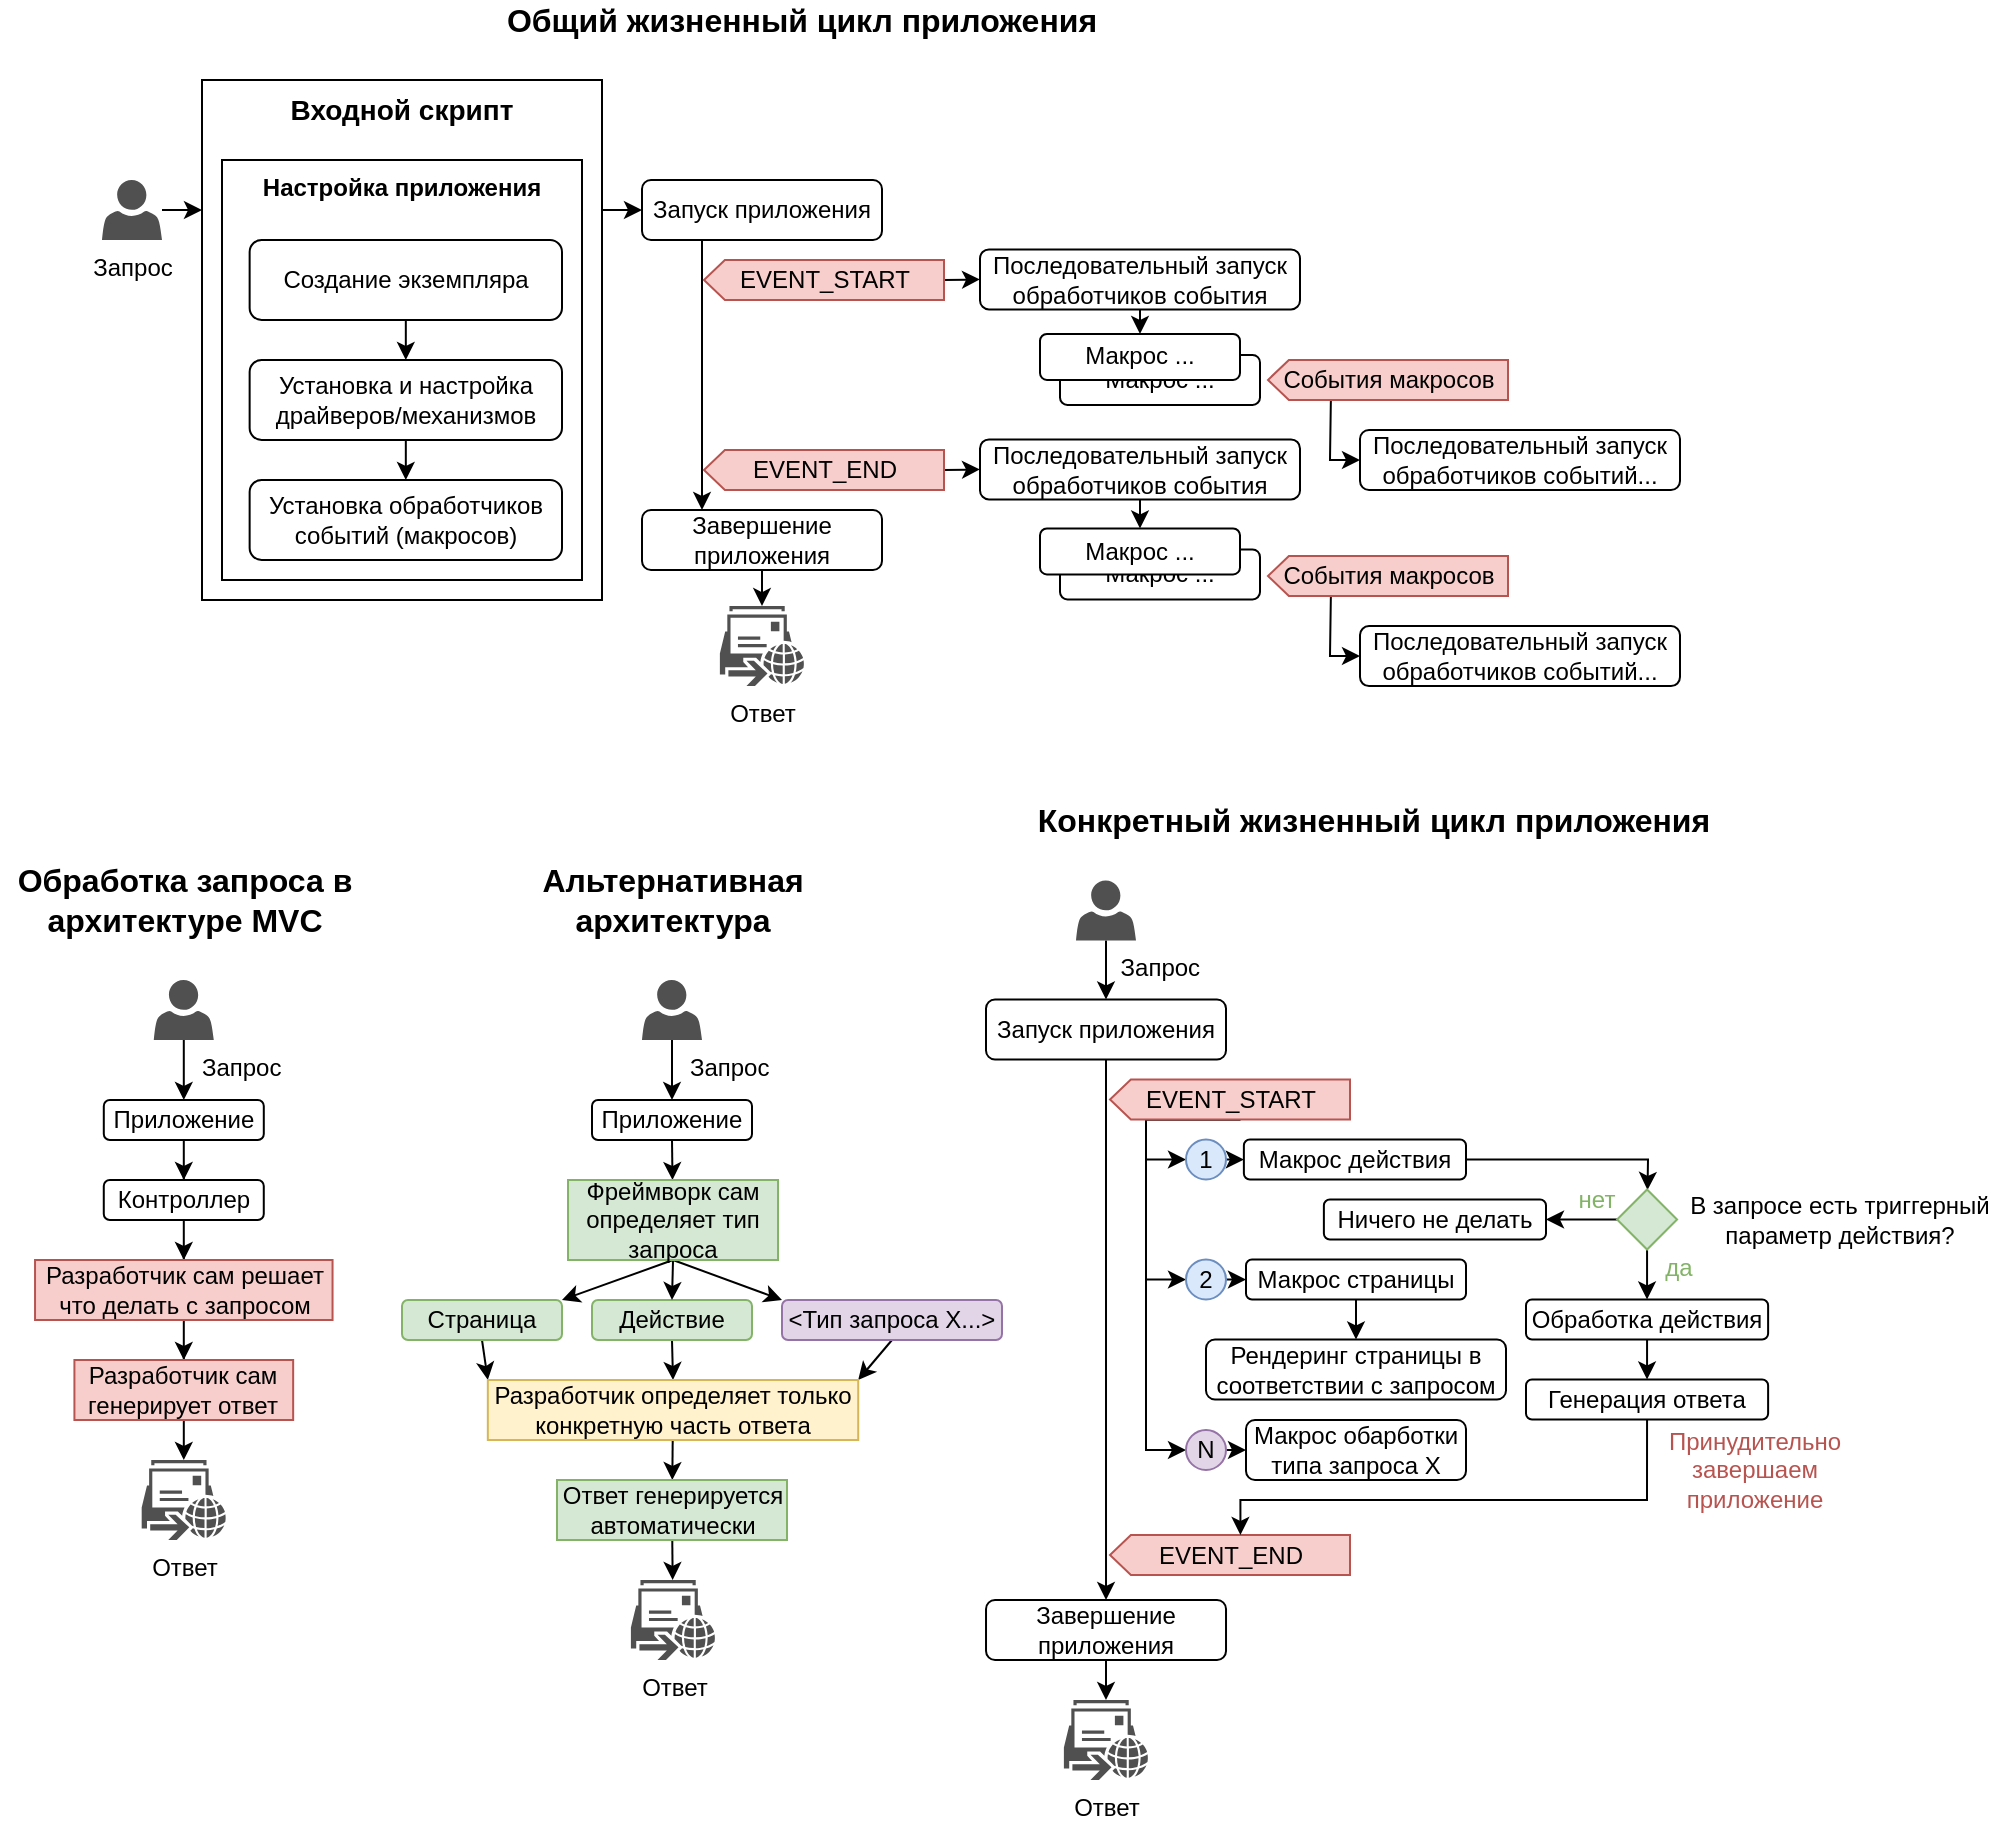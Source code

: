 <mxfile version="12.9.9" type="device"><diagram id="HL6xUuxoQU69iQ6Tl0iz" name="Page-1"><mxGraphModel dx="1021" dy="966" grid="0" gridSize="10" guides="1" tooltips="1" connect="1" arrows="1" fold="1" page="0" pageScale="1" pageWidth="827" pageHeight="1169" background="none" math="0" shadow="0"><root><mxCell id="0"/><mxCell id="1" parent="0"/><mxCell id="ehDezr5VX3HH5G_v3i6C-13" value="Макрос ..." style="rounded=1;whiteSpace=wrap;html=1;" vertex="1" parent="1"><mxGeometry x="689" y="97.46" width="100" height="25" as="geometry"/></mxCell><mxCell id="DjJTc7K7Dqm00U6Cyoql-40" style="edgeStyle=none;rounded=0;orthogonalLoop=1;jettySize=auto;html=1;exitX=1;exitY=0.25;exitDx=0;exitDy=0;entryX=0;entryY=0.5;entryDx=0;entryDy=0;" parent="1" source="DjJTc7K7Dqm00U6Cyoql-21" target="DjJTc7K7Dqm00U6Cyoql-24" edge="1"><mxGeometry relative="1" as="geometry"/></mxCell><mxCell id="DjJTc7K7Dqm00U6Cyoql-21" value="&lt;b style=&quot;font-size: 14px;&quot;&gt;Входной скрипт&lt;/b&gt;" style="rounded=0;whiteSpace=wrap;html=1;align=center;verticalAlign=top;fontSize=14;" parent="1" vertex="1"><mxGeometry x="260" y="-40" width="200" height="260" as="geometry"/></mxCell><mxCell id="DjJTc7K7Dqm00U6Cyoql-22" value="&lt;span&gt;Настройка приложения&lt;/span&gt;" style="rounded=0;whiteSpace=wrap;html=1;verticalAlign=top;fontStyle=1" parent="1" vertex="1"><mxGeometry x="270" width="180" height="210" as="geometry"/></mxCell><mxCell id="DjJTc7K7Dqm00U6Cyoql-39" style="rounded=0;orthogonalLoop=1;jettySize=auto;html=1;entryX=0;entryY=0.25;entryDx=0;entryDy=0;" parent="1" source="DjJTc7K7Dqm00U6Cyoql-14" target="DjJTc7K7Dqm00U6Cyoql-21" edge="1"><mxGeometry relative="1" as="geometry"><mxPoint x="259" y="16" as="targetPoint"/></mxGeometry></mxCell><mxCell id="DjJTc7K7Dqm00U6Cyoql-14" value="Запрос" style="pointerEvents=1;shadow=0;dashed=0;html=1;strokeColor=none;fillColor=#505050;labelPosition=center;verticalLabelPosition=bottom;verticalAlign=top;outlineConnect=0;align=center;shape=mxgraph.office.users.user;" parent="1" vertex="1"><mxGeometry x="210" y="10" width="30" height="30" as="geometry"/></mxCell><mxCell id="DjJTc7K7Dqm00U6Cyoql-41" style="edgeStyle=none;rounded=0;orthogonalLoop=1;jettySize=auto;html=1;exitX=0.5;exitY=1;exitDx=0;exitDy=0;" parent="1" source="DjJTc7K7Dqm00U6Cyoql-16" target="DjJTc7K7Dqm00U6Cyoql-18" edge="1"><mxGeometry relative="1" as="geometry"/></mxCell><mxCell id="DjJTc7K7Dqm00U6Cyoql-16" value="Создание экземпляра" style="rounded=1;whiteSpace=wrap;html=1;" parent="1" vertex="1"><mxGeometry x="283.82" y="40" width="156.18" height="40" as="geometry"/></mxCell><mxCell id="DjJTc7K7Dqm00U6Cyoql-42" style="edgeStyle=none;rounded=0;orthogonalLoop=1;jettySize=auto;html=1;exitX=0.5;exitY=1;exitDx=0;exitDy=0;entryX=0.5;entryY=0;entryDx=0;entryDy=0;" parent="1" source="DjJTc7K7Dqm00U6Cyoql-18" target="DjJTc7K7Dqm00U6Cyoql-19" edge="1"><mxGeometry relative="1" as="geometry"/></mxCell><mxCell id="DjJTc7K7Dqm00U6Cyoql-18" value="Установка и настройка драйверов/механизмов" style="rounded=1;whiteSpace=wrap;html=1;" parent="1" vertex="1"><mxGeometry x="283.82" y="100" width="156.18" height="40" as="geometry"/></mxCell><mxCell id="DjJTc7K7Dqm00U6Cyoql-19" value="Установка обработчиков событий (макросов)" style="rounded=1;whiteSpace=wrap;html=1;" parent="1" vertex="1"><mxGeometry x="283.82" y="160" width="156.18" height="40" as="geometry"/></mxCell><mxCell id="DjJTc7K7Dqm00U6Cyoql-28" style="rounded=0;orthogonalLoop=1;jettySize=auto;html=1;exitX=0.25;exitY=1;exitDx=0;exitDy=0;entryX=0.25;entryY=0;entryDx=0;entryDy=0;" parent="1" source="DjJTc7K7Dqm00U6Cyoql-24" target="DjJTc7K7Dqm00U6Cyoql-26" edge="1"><mxGeometry relative="1" as="geometry"><Array as="points"/></mxGeometry></mxCell><mxCell id="DjJTc7K7Dqm00U6Cyoql-24" value="Запуск приложения" style="rounded=1;whiteSpace=wrap;html=1;" parent="1" vertex="1"><mxGeometry x="480" y="10" width="120" height="30" as="geometry"/></mxCell><mxCell id="ehDezr5VX3HH5G_v3i6C-145" style="edgeStyle=none;rounded=0;orthogonalLoop=1;jettySize=auto;html=1;exitX=0.5;exitY=1;exitDx=0;exitDy=0;fontSize=12;fontColor=#000000;" edge="1" parent="1" source="DjJTc7K7Dqm00U6Cyoql-26" target="ehDezr5VX3HH5G_v3i6C-1"><mxGeometry relative="1" as="geometry"/></mxCell><mxCell id="DjJTc7K7Dqm00U6Cyoql-26" value="Завершение приложения" style="rounded=1;whiteSpace=wrap;html=1;" parent="1" vertex="1"><mxGeometry x="480" y="175" width="120" height="30" as="geometry"/></mxCell><mxCell id="DjJTc7K7Dqm00U6Cyoql-45" style="edgeStyle=none;rounded=0;orthogonalLoop=1;jettySize=auto;html=1;exitX=0;exitY=0.5;exitDx=0;exitDy=0;exitPerimeter=0;entryX=0;entryY=0.5;entryDx=0;entryDy=0;" parent="1" source="DjJTc7K7Dqm00U6Cyoql-34" target="DjJTc7K7Dqm00U6Cyoql-43" edge="1"><mxGeometry relative="1" as="geometry"/></mxCell><mxCell id="DjJTc7K7Dqm00U6Cyoql-34" value="EVENT_START" style="html=1;shadow=0;dashed=0;align=center;verticalAlign=middle;shape=mxgraph.arrows2.arrow;dy=0;dx=10.44;notch=0;direction=west;fillColor=#f8cecc;strokeColor=#b85450;" parent="1" vertex="1"><mxGeometry x="511" y="50" width="120" height="20" as="geometry"/></mxCell><mxCell id="DjJTc7K7Dqm00U6Cyoql-47" style="edgeStyle=none;rounded=0;orthogonalLoop=1;jettySize=auto;html=1;exitX=0;exitY=0.5;exitDx=0;exitDy=0;exitPerimeter=0;entryX=0;entryY=0.5;entryDx=0;entryDy=0;" parent="1" source="DjJTc7K7Dqm00U6Cyoql-35" target="DjJTc7K7Dqm00U6Cyoql-46" edge="1"><mxGeometry relative="1" as="geometry"/></mxCell><mxCell id="DjJTc7K7Dqm00U6Cyoql-35" value="EVENT_END" style="html=1;shadow=0;dashed=0;align=center;verticalAlign=middle;shape=mxgraph.arrows2.arrow;dy=0;dx=10.44;notch=0;direction=west;fillColor=#f8cecc;strokeColor=#b85450;" parent="1" vertex="1"><mxGeometry x="511" y="145" width="120" height="20" as="geometry"/></mxCell><mxCell id="ehDezr5VX3HH5G_v3i6C-29" style="edgeStyle=none;rounded=0;orthogonalLoop=1;jettySize=auto;html=1;exitX=0.5;exitY=1;exitDx=0;exitDy=0;entryX=0.5;entryY=0;entryDx=0;entryDy=0;fontSize=12;" edge="1" parent="1" source="DjJTc7K7Dqm00U6Cyoql-43" target="ehDezr5VX3HH5G_v3i6C-12"><mxGeometry relative="1" as="geometry"/></mxCell><mxCell id="DjJTc7K7Dqm00U6Cyoql-43" value="Последовательный запуск обработчиков события" style="rounded=1;whiteSpace=wrap;html=1;" parent="1" vertex="1"><mxGeometry x="649" y="44.71" width="160" height="30" as="geometry"/></mxCell><mxCell id="DjJTc7K7Dqm00U6Cyoql-44" style="edgeStyle=none;rounded=0;orthogonalLoop=1;jettySize=auto;html=1;exitX=1;exitY=1;exitDx=0;exitDy=0;" parent="1" source="DjJTc7K7Dqm00U6Cyoql-43" target="DjJTc7K7Dqm00U6Cyoql-43" edge="1"><mxGeometry relative="1" as="geometry"/></mxCell><mxCell id="ehDezr5VX3HH5G_v3i6C-30" style="edgeStyle=none;rounded=0;orthogonalLoop=1;jettySize=auto;html=1;exitX=0.5;exitY=1;exitDx=0;exitDy=0;entryX=0.5;entryY=0;entryDx=0;entryDy=0;fontSize=12;" edge="1" parent="1" source="DjJTc7K7Dqm00U6Cyoql-46" target="ehDezr5VX3HH5G_v3i6C-26"><mxGeometry relative="1" as="geometry"/></mxCell><mxCell id="DjJTc7K7Dqm00U6Cyoql-46" value="Последовательный запуск обработчиков события" style="rounded=1;whiteSpace=wrap;html=1;" parent="1" vertex="1"><mxGeometry x="649" y="139.71" width="160" height="30" as="geometry"/></mxCell><mxCell id="ehDezr5VX3HH5G_v3i6C-1" value="Ответ" style="pointerEvents=1;shadow=0;dashed=0;html=1;strokeColor=none;fillColor=#505050;labelPosition=center;verticalLabelPosition=bottom;verticalAlign=top;outlineConnect=0;align=center;shape=mxgraph.office.communications.remote_move_request;" vertex="1" parent="1"><mxGeometry x="518.94" y="223.04" width="42.11" height="40" as="geometry"/></mxCell><mxCell id="ehDezr5VX3HH5G_v3i6C-12" value="Макрос ..." style="rounded=1;whiteSpace=wrap;html=1;" vertex="1" parent="1"><mxGeometry x="679" y="86.96" width="100" height="23" as="geometry"/></mxCell><mxCell id="ehDezr5VX3HH5G_v3i6C-32" style="edgeStyle=none;rounded=0;orthogonalLoop=1;jettySize=auto;html=1;exitX=0.738;exitY=0.034;exitDx=0;exitDy=0;exitPerimeter=0;entryX=0;entryY=0.5;entryDx=0;entryDy=0;fontSize=12;" edge="1" parent="1" source="ehDezr5VX3HH5G_v3i6C-23" target="ehDezr5VX3HH5G_v3i6C-31"><mxGeometry relative="1" as="geometry"><Array as="points"><mxPoint x="824" y="150"/></Array></mxGeometry></mxCell><mxCell id="ehDezr5VX3HH5G_v3i6C-23" value="События макросов" style="html=1;shadow=0;dashed=0;align=center;verticalAlign=middle;shape=mxgraph.arrows2.arrow;dy=0;dx=10.44;notch=0;direction=west;fillColor=#f8cecc;strokeColor=#b85450;" vertex="1" parent="1"><mxGeometry x="793" y="99.96" width="120" height="20" as="geometry"/></mxCell><mxCell id="ehDezr5VX3HH5G_v3i6C-25" value="Макрос ..." style="rounded=1;whiteSpace=wrap;html=1;" vertex="1" parent="1"><mxGeometry x="689" y="194.71" width="100" height="25" as="geometry"/></mxCell><mxCell id="ehDezr5VX3HH5G_v3i6C-26" value="Макрос ..." style="rounded=1;whiteSpace=wrap;html=1;" vertex="1" parent="1"><mxGeometry x="679" y="184.21" width="100" height="23" as="geometry"/></mxCell><mxCell id="ehDezr5VX3HH5G_v3i6C-31" value="Последовательный запуск обработчиков событий..." style="rounded=1;whiteSpace=wrap;html=1;" vertex="1" parent="1"><mxGeometry x="839" y="135" width="160" height="30" as="geometry"/></mxCell><mxCell id="ehDezr5VX3HH5G_v3i6C-33" style="edgeStyle=none;rounded=0;orthogonalLoop=1;jettySize=auto;html=1;exitX=0.5;exitY=1;exitDx=0;exitDy=0;fontSize=12;" edge="1" parent="1" source="ehDezr5VX3HH5G_v3i6C-31" target="ehDezr5VX3HH5G_v3i6C-31"><mxGeometry relative="1" as="geometry"/></mxCell><mxCell id="ehDezr5VX3HH5G_v3i6C-41" style="edgeStyle=none;rounded=0;orthogonalLoop=1;jettySize=auto;html=1;exitX=0.5;exitY=1;exitDx=0;exitDy=0;entryX=0.5;entryY=0;entryDx=0;entryDy=0;fontSize=12;" edge="1" parent="1" source="ehDezr5VX3HH5G_v3i6C-37" target="ehDezr5VX3HH5G_v3i6C-38"><mxGeometry relative="1" as="geometry"/></mxCell><mxCell id="ehDezr5VX3HH5G_v3i6C-37" value="Запуск приложения" style="rounded=1;whiteSpace=wrap;html=1;" vertex="1" parent="1"><mxGeometry x="652" y="419.75" width="120" height="30" as="geometry"/></mxCell><mxCell id="ehDezr5VX3HH5G_v3i6C-89" style="edgeStyle=orthogonalEdgeStyle;rounded=0;orthogonalLoop=1;jettySize=auto;html=1;exitX=0.5;exitY=1;exitDx=0;exitDy=0;fontSize=12;fontColor=#B85450;" edge="1" parent="1" source="ehDezr5VX3HH5G_v3i6C-38" target="ehDezr5VX3HH5G_v3i6C-59"><mxGeometry relative="1" as="geometry"/></mxCell><mxCell id="ehDezr5VX3HH5G_v3i6C-38" value="Завершение приложения" style="rounded=1;whiteSpace=wrap;html=1;" vertex="1" parent="1"><mxGeometry x="652.01" y="720" width="120" height="30" as="geometry"/></mxCell><mxCell id="ehDezr5VX3HH5G_v3i6C-82" style="edgeStyle=orthogonalEdgeStyle;rounded=0;orthogonalLoop=1;jettySize=auto;html=1;exitX=0;exitY=0;exitDx=54.78;exitDy=0;exitPerimeter=0;entryX=0;entryY=0.5;entryDx=0;entryDy=0;fontSize=12;fontColor=#B85450;" edge="1" parent="1" source="ehDezr5VX3HH5G_v3i6C-39" target="ehDezr5VX3HH5G_v3i6C-54"><mxGeometry relative="1" as="geometry"><Array as="points"><mxPoint x="732" y="479.75"/><mxPoint x="732" y="499.75"/></Array></mxGeometry></mxCell><mxCell id="ehDezr5VX3HH5G_v3i6C-84" style="edgeStyle=orthogonalEdgeStyle;rounded=0;orthogonalLoop=1;jettySize=auto;html=1;exitX=0;exitY=0;exitDx=54.78;exitDy=0;exitPerimeter=0;entryX=0;entryY=0.5;entryDx=0;entryDy=0;fontSize=12;fontColor=#B85450;" edge="1" parent="1" source="ehDezr5VX3HH5G_v3i6C-39" target="ehDezr5VX3HH5G_v3i6C-83"><mxGeometry relative="1" as="geometry"><Array as="points"><mxPoint x="732" y="479.75"/><mxPoint x="732" y="559.75"/></Array></mxGeometry></mxCell><mxCell id="ehDezr5VX3HH5G_v3i6C-140" style="edgeStyle=none;rounded=0;orthogonalLoop=1;jettySize=auto;html=1;entryX=0;entryY=0.5;entryDx=0;entryDy=0;fontSize=12;fontColor=#000000;" edge="1" parent="1" target="ehDezr5VX3HH5G_v3i6C-139"><mxGeometry relative="1" as="geometry"><mxPoint x="732" y="480" as="sourcePoint"/><mxPoint x="748" y="645" as="targetPoint"/><Array as="points"><mxPoint x="732" y="645"/></Array></mxGeometry></mxCell><mxCell id="ehDezr5VX3HH5G_v3i6C-39" value="EVENT_START" style="html=1;shadow=0;dashed=0;align=center;verticalAlign=middle;shape=mxgraph.arrows2.arrow;dy=0;dx=10.44;notch=0;direction=west;fillColor=#f8cecc;strokeColor=#b85450;" vertex="1" parent="1"><mxGeometry x="714" y="459.75" width="120" height="20" as="geometry"/></mxCell><mxCell id="ehDezr5VX3HH5G_v3i6C-40" value="EVENT_END" style="html=1;shadow=0;dashed=0;align=center;verticalAlign=middle;shape=mxgraph.arrows2.arrow;dy=0;dx=10.44;notch=0;direction=west;fillColor=#f8cecc;strokeColor=#b85450;" vertex="1" parent="1"><mxGeometry x="714" y="687.5" width="120" height="20" as="geometry"/></mxCell><mxCell id="ehDezr5VX3HH5G_v3i6C-60" style="edgeStyle=none;rounded=0;orthogonalLoop=1;jettySize=auto;html=1;exitX=1;exitY=0.5;exitDx=0;exitDy=0;fontSize=12;" edge="1" parent="1" source="ehDezr5VX3HH5G_v3i6C-42" target="ehDezr5VX3HH5G_v3i6C-48"><mxGeometry relative="1" as="geometry"><Array as="points"><mxPoint x="983" y="499.75"/></Array></mxGeometry></mxCell><mxCell id="ehDezr5VX3HH5G_v3i6C-42" value="Макрос действия" style="rounded=1;whiteSpace=wrap;html=1;" vertex="1" parent="1"><mxGeometry x="780.94" y="489.75" width="111.06" height="20" as="geometry"/></mxCell><mxCell id="ehDezr5VX3HH5G_v3i6C-86" style="edgeStyle=orthogonalEdgeStyle;rounded=0;orthogonalLoop=1;jettySize=auto;html=1;exitX=0.5;exitY=1;exitDx=0;exitDy=0;entryX=0.5;entryY=0;entryDx=0;entryDy=0;fontSize=12;fontColor=#B85450;" edge="1" parent="1" source="ehDezr5VX3HH5G_v3i6C-44" target="ehDezr5VX3HH5G_v3i6C-85"><mxGeometry relative="1" as="geometry"/></mxCell><mxCell id="ehDezr5VX3HH5G_v3i6C-44" value="Макрос страницы" style="rounded=1;whiteSpace=wrap;html=1;" vertex="1" parent="1"><mxGeometry x="782" y="549.75" width="110" height="20" as="geometry"/></mxCell><mxCell id="ehDezr5VX3HH5G_v3i6C-66" style="edgeStyle=orthogonalEdgeStyle;rounded=0;orthogonalLoop=1;jettySize=auto;html=1;exitX=0;exitY=0.5;exitDx=0;exitDy=0;entryX=1;entryY=0.5;entryDx=0;entryDy=0;fontSize=12;" edge="1" parent="1" source="ehDezr5VX3HH5G_v3i6C-48" target="ehDezr5VX3HH5G_v3i6C-51"><mxGeometry relative="1" as="geometry"><Array as="points"/></mxGeometry></mxCell><mxCell id="ehDezr5VX3HH5G_v3i6C-67" value="нет" style="text;html=1;align=center;verticalAlign=middle;resizable=0;points=[];fontSize=12;fontColor=#82B366;" vertex="1" connectable="0" parent="ehDezr5VX3HH5G_v3i6C-66"><mxGeometry x="-0.014" y="-1" relative="1" as="geometry"><mxPoint x="6.37" y="-9" as="offset"/></mxGeometry></mxCell><mxCell id="ehDezr5VX3HH5G_v3i6C-71" style="edgeStyle=none;rounded=0;orthogonalLoop=1;jettySize=auto;html=1;exitX=0.5;exitY=1;exitDx=0;exitDy=0;entryX=0.5;entryY=0;entryDx=0;entryDy=0;fontSize=12;fontColor=#82B366;" edge="1" parent="1" source="ehDezr5VX3HH5G_v3i6C-48" target="ehDezr5VX3HH5G_v3i6C-70"><mxGeometry relative="1" as="geometry"/></mxCell><mxCell id="ehDezr5VX3HH5G_v3i6C-73" value="да&lt;br&gt;" style="text;html=1;align=center;verticalAlign=middle;resizable=0;points=[];fontSize=12;fontColor=#82B366;" vertex="1" connectable="0" parent="ehDezr5VX3HH5G_v3i6C-71"><mxGeometry x="-0.521" relative="1" as="geometry"><mxPoint x="15" y="2.86" as="offset"/></mxGeometry></mxCell><mxCell id="ehDezr5VX3HH5G_v3i6C-48" value="" style="rhombus;whiteSpace=wrap;html=1;fillColor=#d5e8d4;fontSize=12;strokeColor=#82b366;" vertex="1" parent="1"><mxGeometry x="967.53" y="514.75" width="30" height="30" as="geometry"/></mxCell><mxCell id="ehDezr5VX3HH5G_v3i6C-51" value="Ничего не делать" style="rounded=1;whiteSpace=wrap;html=1;" vertex="1" parent="1"><mxGeometry x="820.94" y="519.75" width="111.06" height="20" as="geometry"/></mxCell><mxCell id="ehDezr5VX3HH5G_v3i6C-53" value="В запросе есть триггерный параметр действия?" style="text;html=1;strokeColor=none;fillColor=none;align=center;verticalAlign=middle;whiteSpace=wrap;rounded=0;fontSize=12;" vertex="1" parent="1"><mxGeometry x="994" y="514.75" width="170" height="30" as="geometry"/></mxCell><mxCell id="ehDezr5VX3HH5G_v3i6C-87" style="edgeStyle=orthogonalEdgeStyle;rounded=0;orthogonalLoop=1;jettySize=auto;html=1;exitX=1;exitY=0.5;exitDx=0;exitDy=0;entryX=0;entryY=0.5;entryDx=0;entryDy=0;fontSize=12;fontColor=#B85450;" edge="1" parent="1" source="ehDezr5VX3HH5G_v3i6C-54" target="ehDezr5VX3HH5G_v3i6C-42"><mxGeometry relative="1" as="geometry"/></mxCell><mxCell id="ehDezr5VX3HH5G_v3i6C-54" value="1" style="ellipse;whiteSpace=wrap;html=1;aspect=fixed;fillColor=#dae8fc;fontSize=12;strokeColor=#6c8ebf;" vertex="1" parent="1"><mxGeometry x="752" y="489.75" width="20" height="20" as="geometry"/></mxCell><mxCell id="ehDezr5VX3HH5G_v3i6C-58" style="edgeStyle=none;rounded=0;orthogonalLoop=1;jettySize=auto;html=1;entryX=0.5;entryY=0;entryDx=0;entryDy=0;fontSize=12;" edge="1" parent="1" source="ehDezr5VX3HH5G_v3i6C-57" target="ehDezr5VX3HH5G_v3i6C-37"><mxGeometry relative="1" as="geometry"/></mxCell><mxCell id="ehDezr5VX3HH5G_v3i6C-57" value="&amp;nbsp; &amp;nbsp; &amp;nbsp; &amp;nbsp; &amp;nbsp; &amp;nbsp; &amp;nbsp; &amp;nbsp; Запрос" style="pointerEvents=1;shadow=0;dashed=0;html=1;strokeColor=none;fillColor=#505050;labelPosition=center;verticalLabelPosition=bottom;verticalAlign=top;outlineConnect=0;align=center;shape=mxgraph.office.users.user;" vertex="1" parent="1"><mxGeometry x="697" y="360.25" width="30" height="30" as="geometry"/></mxCell><mxCell id="ehDezr5VX3HH5G_v3i6C-59" value="Ответ" style="pointerEvents=1;shadow=0;dashed=0;html=1;strokeColor=none;fillColor=#505050;labelPosition=center;verticalLabelPosition=bottom;verticalAlign=top;outlineConnect=0;align=center;shape=mxgraph.office.communications.remote_move_request;" vertex="1" parent="1"><mxGeometry x="690.94" y="770" width="42.11" height="40" as="geometry"/></mxCell><mxCell id="ehDezr5VX3HH5G_v3i6C-81" style="edgeStyle=orthogonalEdgeStyle;rounded=0;orthogonalLoop=1;jettySize=auto;html=1;exitX=0.5;exitY=1;exitDx=0;exitDy=0;entryX=0.5;entryY=0;entryDx=0;entryDy=0;fontSize=12;fontColor=#B85450;" edge="1" parent="1" source="ehDezr5VX3HH5G_v3i6C-70" target="ehDezr5VX3HH5G_v3i6C-76"><mxGeometry relative="1" as="geometry"/></mxCell><mxCell id="ehDezr5VX3HH5G_v3i6C-70" value="Обработка действия" style="rounded=1;whiteSpace=wrap;html=1;" vertex="1" parent="1"><mxGeometry x="922" y="569.75" width="121.06" height="20" as="geometry"/></mxCell><mxCell id="ehDezr5VX3HH5G_v3i6C-77" style="edgeStyle=orthogonalEdgeStyle;rounded=0;orthogonalLoop=1;jettySize=auto;html=1;exitX=0.5;exitY=1;exitDx=0;exitDy=0;entryX=0;entryY=0;entryDx=54.78;entryDy=20;entryPerimeter=0;fontSize=12;fontColor=#82B366;" edge="1" parent="1" source="ehDezr5VX3HH5G_v3i6C-76" target="ehDezr5VX3HH5G_v3i6C-40"><mxGeometry relative="1" as="geometry"><Array as="points"><mxPoint x="983" y="670"/><mxPoint x="779" y="670"/></Array></mxGeometry></mxCell><mxCell id="ehDezr5VX3HH5G_v3i6C-78" value="Принудительно&lt;br&gt;завершаем&lt;br&gt;приложение" style="text;html=1;align=center;verticalAlign=middle;resizable=0;points=[];fontSize=12;fontColor=#B85450;" vertex="1" connectable="0" parent="ehDezr5VX3HH5G_v3i6C-77"><mxGeometry x="-0.715" relative="1" as="geometry"><mxPoint x="53.48" y="-12.25" as="offset"/></mxGeometry></mxCell><mxCell id="ehDezr5VX3HH5G_v3i6C-76" value="Генерация ответа" style="rounded=1;whiteSpace=wrap;html=1;" vertex="1" parent="1"><mxGeometry x="922" y="609.75" width="121.06" height="20" as="geometry"/></mxCell><mxCell id="ehDezr5VX3HH5G_v3i6C-88" style="edgeStyle=orthogonalEdgeStyle;rounded=0;orthogonalLoop=1;jettySize=auto;html=1;exitX=1;exitY=0.5;exitDx=0;exitDy=0;entryX=0;entryY=0.5;entryDx=0;entryDy=0;fontSize=12;fontColor=#B85450;" edge="1" parent="1" source="ehDezr5VX3HH5G_v3i6C-83" target="ehDezr5VX3HH5G_v3i6C-44"><mxGeometry relative="1" as="geometry"/></mxCell><mxCell id="ehDezr5VX3HH5G_v3i6C-83" value="2" style="ellipse;whiteSpace=wrap;html=1;aspect=fixed;fillColor=#dae8fc;fontSize=12;strokeColor=#6c8ebf;" vertex="1" parent="1"><mxGeometry x="752" y="549.75" width="20" height="20" as="geometry"/></mxCell><mxCell id="ehDezr5VX3HH5G_v3i6C-85" value="Рендеринг страницы в соответствии с запросом" style="rounded=1;whiteSpace=wrap;html=1;" vertex="1" parent="1"><mxGeometry x="762" y="589.75" width="150" height="30" as="geometry"/></mxCell><mxCell id="ehDezr5VX3HH5G_v3i6C-91" value="Общий жизненный цикл приложения" style="text;html=1;strokeColor=none;fillColor=none;align=center;verticalAlign=middle;whiteSpace=wrap;rounded=0;fontSize=16;fontColor=#000000;fontStyle=1" vertex="1" parent="1"><mxGeometry x="400" y="-79.75" width="320" height="20" as="geometry"/></mxCell><mxCell id="ehDezr5VX3HH5G_v3i6C-92" value="Конкретный жизненный цикл приложения" style="text;html=1;strokeColor=none;fillColor=none;align=center;verticalAlign=middle;whiteSpace=wrap;rounded=0;fontSize=16;fontColor=#000000;fontStyle=1" vertex="1" parent="1"><mxGeometry x="666" y="320" width="360" height="20" as="geometry"/></mxCell><mxCell id="ehDezr5VX3HH5G_v3i6C-106" style="edgeStyle=orthogonalEdgeStyle;rounded=0;orthogonalLoop=1;jettySize=auto;html=1;fontSize=12;fontColor=#000000;" edge="1" parent="1" source="ehDezr5VX3HH5G_v3i6C-93" target="ehDezr5VX3HH5G_v3i6C-104"><mxGeometry relative="1" as="geometry"/></mxCell><mxCell id="ehDezr5VX3HH5G_v3i6C-93" value="&amp;nbsp; &amp;nbsp; &amp;nbsp; &amp;nbsp; &amp;nbsp; &amp;nbsp; &amp;nbsp; &amp;nbsp; &amp;nbsp;Запрос" style="pointerEvents=1;shadow=0;dashed=0;html=1;strokeColor=none;fillColor=#505050;labelPosition=center;verticalLabelPosition=bottom;verticalAlign=top;outlineConnect=0;align=center;shape=mxgraph.office.users.user;" vertex="1" parent="1"><mxGeometry x="235.89" y="410" width="30" height="30" as="geometry"/></mxCell><mxCell id="ehDezr5VX3HH5G_v3i6C-99" style="edgeStyle=orthogonalEdgeStyle;rounded=0;orthogonalLoop=1;jettySize=auto;html=1;fontSize=12;fontColor=#000000;" edge="1" parent="1" source="ehDezr5VX3HH5G_v3i6C-94" target="ehDezr5VX3HH5G_v3i6C-95"><mxGeometry relative="1" as="geometry"/></mxCell><mxCell id="ehDezr5VX3HH5G_v3i6C-94" value="&lt;font style=&quot;font-size: 12px&quot;&gt;Контроллер&lt;/font&gt;" style="rounded=1;whiteSpace=wrap;html=1;fillColor=#FFFFFF;fontSize=12;fontColor=#000000;" vertex="1" parent="1"><mxGeometry x="210.89" y="510" width="80" height="20" as="geometry"/></mxCell><mxCell id="ehDezr5VX3HH5G_v3i6C-100" style="edgeStyle=orthogonalEdgeStyle;rounded=0;orthogonalLoop=1;jettySize=auto;html=1;fontSize=12;fontColor=#000000;" edge="1" parent="1" source="ehDezr5VX3HH5G_v3i6C-95" target="ehDezr5VX3HH5G_v3i6C-96"><mxGeometry relative="1" as="geometry"/></mxCell><mxCell id="ehDezr5VX3HH5G_v3i6C-95" value="Разработчик сам решает что делать с запросом" style="text;html=1;strokeColor=#b85450;fillColor=#f8cecc;align=center;verticalAlign=middle;whiteSpace=wrap;rounded=0;fontSize=12;" vertex="1" parent="1"><mxGeometry x="176.52" y="550" width="148.75" height="30" as="geometry"/></mxCell><mxCell id="ehDezr5VX3HH5G_v3i6C-102" style="edgeStyle=orthogonalEdgeStyle;rounded=0;orthogonalLoop=1;jettySize=auto;html=1;fontSize=12;fontColor=#000000;" edge="1" parent="1" source="ehDezr5VX3HH5G_v3i6C-96" target="ehDezr5VX3HH5G_v3i6C-97"><mxGeometry relative="1" as="geometry"/></mxCell><mxCell id="ehDezr5VX3HH5G_v3i6C-96" value="Разработчик сам генерирует ответ" style="text;html=1;strokeColor=#b85450;fillColor=#f8cecc;align=center;verticalAlign=middle;whiteSpace=wrap;rounded=0;fontSize=12;" vertex="1" parent="1"><mxGeometry x="196.21" y="600" width="109.37" height="30" as="geometry"/></mxCell><mxCell id="ehDezr5VX3HH5G_v3i6C-97" value="Ответ" style="pointerEvents=1;shadow=0;dashed=0;html=1;strokeColor=none;fillColor=#505050;labelPosition=center;verticalLabelPosition=bottom;verticalAlign=top;outlineConnect=0;align=center;shape=mxgraph.office.communications.remote_move_request;" vertex="1" parent="1"><mxGeometry x="229.84" y="650" width="42.11" height="40" as="geometry"/></mxCell><mxCell id="ehDezr5VX3HH5G_v3i6C-126" style="edgeStyle=none;rounded=0;orthogonalLoop=1;jettySize=auto;html=1;entryX=0.5;entryY=0;entryDx=0;entryDy=0;fontSize=12;fontColor=#000000;" edge="1" parent="1" source="ehDezr5VX3HH5G_v3i6C-103" target="ehDezr5VX3HH5G_v3i6C-107"><mxGeometry relative="1" as="geometry"/></mxCell><mxCell id="ehDezr5VX3HH5G_v3i6C-103" value="&amp;nbsp; &amp;nbsp; &amp;nbsp; &amp;nbsp; &amp;nbsp; &amp;nbsp; &amp;nbsp; &amp;nbsp; &amp;nbsp;Запрос" style="pointerEvents=1;shadow=0;dashed=0;html=1;strokeColor=none;fillColor=#505050;labelPosition=center;verticalLabelPosition=bottom;verticalAlign=top;outlineConnect=0;align=center;shape=mxgraph.office.users.user;" vertex="1" parent="1"><mxGeometry x="480" y="410" width="30" height="30" as="geometry"/></mxCell><mxCell id="ehDezr5VX3HH5G_v3i6C-105" style="edgeStyle=orthogonalEdgeStyle;rounded=0;orthogonalLoop=1;jettySize=auto;html=1;exitX=0.5;exitY=1;exitDx=0;exitDy=0;fontSize=12;fontColor=#000000;" edge="1" parent="1" source="ehDezr5VX3HH5G_v3i6C-104" target="ehDezr5VX3HH5G_v3i6C-94"><mxGeometry relative="1" as="geometry"/></mxCell><mxCell id="ehDezr5VX3HH5G_v3i6C-104" value="&lt;font style=&quot;font-size: 12px&quot;&gt;Приложение&lt;/font&gt;" style="rounded=1;whiteSpace=wrap;html=1;fillColor=#FFFFFF;fontSize=12;fontColor=#000000;" vertex="1" parent="1"><mxGeometry x="210.9" y="470" width="80" height="20" as="geometry"/></mxCell><mxCell id="ehDezr5VX3HH5G_v3i6C-129" style="edgeStyle=none;rounded=0;orthogonalLoop=1;jettySize=auto;html=1;exitX=0.5;exitY=1;exitDx=0;exitDy=0;fontSize=12;fontColor=#000000;" edge="1" parent="1" source="ehDezr5VX3HH5G_v3i6C-107" target="ehDezr5VX3HH5G_v3i6C-114"><mxGeometry relative="1" as="geometry"/></mxCell><mxCell id="ehDezr5VX3HH5G_v3i6C-107" value="&lt;font style=&quot;font-size: 12px&quot;&gt;Приложение&lt;/font&gt;" style="rounded=1;whiteSpace=wrap;html=1;fillColor=#FFFFFF;fontSize=12;fontColor=#000000;" vertex="1" parent="1"><mxGeometry x="455" y="470" width="80" height="20" as="geometry"/></mxCell><mxCell id="ehDezr5VX3HH5G_v3i6C-134" style="edgeStyle=none;rounded=0;orthogonalLoop=1;jettySize=auto;html=1;exitX=0.5;exitY=1;exitDx=0;exitDy=0;entryX=0;entryY=0;entryDx=0;entryDy=0;fontSize=12;fontColor=#000000;" edge="1" parent="1" source="ehDezr5VX3HH5G_v3i6C-108" target="ehDezr5VX3HH5G_v3i6C-118"><mxGeometry relative="1" as="geometry"/></mxCell><mxCell id="ehDezr5VX3HH5G_v3i6C-108" value="Страница" style="rounded=1;whiteSpace=wrap;html=1;fillColor=#d5e8d4;fontSize=12;strokeColor=#82b366;" vertex="1" parent="1"><mxGeometry x="360" y="570" width="80" height="20" as="geometry"/></mxCell><mxCell id="ehDezr5VX3HH5G_v3i6C-135" style="edgeStyle=none;rounded=0;orthogonalLoop=1;jettySize=auto;html=1;exitX=0.5;exitY=1;exitDx=0;exitDy=0;entryX=0.5;entryY=0;entryDx=0;entryDy=0;fontSize=12;fontColor=#000000;" edge="1" parent="1" source="ehDezr5VX3HH5G_v3i6C-109" target="ehDezr5VX3HH5G_v3i6C-118"><mxGeometry relative="1" as="geometry"/></mxCell><mxCell id="ehDezr5VX3HH5G_v3i6C-109" value="Действие" style="rounded=1;whiteSpace=wrap;html=1;fillColor=#d5e8d4;fontSize=12;strokeColor=#82b366;" vertex="1" parent="1"><mxGeometry x="455" y="570" width="80" height="20" as="geometry"/></mxCell><mxCell id="ehDezr5VX3HH5G_v3i6C-136" style="edgeStyle=none;rounded=0;orthogonalLoop=1;jettySize=auto;html=1;exitX=0.5;exitY=1;exitDx=0;exitDy=0;entryX=1;entryY=0;entryDx=0;entryDy=0;fontSize=12;fontColor=#000000;" edge="1" parent="1" source="ehDezr5VX3HH5G_v3i6C-110" target="ehDezr5VX3HH5G_v3i6C-118"><mxGeometry relative="1" as="geometry"/></mxCell><mxCell id="ehDezr5VX3HH5G_v3i6C-110" value="&amp;lt;Тип запроса Х...&amp;gt;" style="rounded=1;whiteSpace=wrap;html=1;fillColor=#e1d5e7;fontSize=12;strokeColor=#9673a6;" vertex="1" parent="1"><mxGeometry x="550" y="570" width="110" height="20" as="geometry"/></mxCell><mxCell id="ehDezr5VX3HH5G_v3i6C-131" style="edgeStyle=none;rounded=0;orthogonalLoop=1;jettySize=auto;html=1;exitX=0.5;exitY=1;exitDx=0;exitDy=0;entryX=1;entryY=0;entryDx=0;entryDy=0;fontSize=12;fontColor=#000000;" edge="1" parent="1" source="ehDezr5VX3HH5G_v3i6C-114" target="ehDezr5VX3HH5G_v3i6C-108"><mxGeometry relative="1" as="geometry"/></mxCell><mxCell id="ehDezr5VX3HH5G_v3i6C-132" style="edgeStyle=none;rounded=0;orthogonalLoop=1;jettySize=auto;html=1;exitX=0.5;exitY=1;exitDx=0;exitDy=0;entryX=0.5;entryY=0;entryDx=0;entryDy=0;fontSize=12;fontColor=#000000;" edge="1" parent="1" source="ehDezr5VX3HH5G_v3i6C-114" target="ehDezr5VX3HH5G_v3i6C-109"><mxGeometry relative="1" as="geometry"/></mxCell><mxCell id="ehDezr5VX3HH5G_v3i6C-133" style="edgeStyle=none;rounded=0;orthogonalLoop=1;jettySize=auto;html=1;exitX=0.5;exitY=1;exitDx=0;exitDy=0;entryX=0;entryY=0;entryDx=0;entryDy=0;fontSize=12;fontColor=#000000;" edge="1" parent="1" source="ehDezr5VX3HH5G_v3i6C-114" target="ehDezr5VX3HH5G_v3i6C-110"><mxGeometry relative="1" as="geometry"/></mxCell><mxCell id="ehDezr5VX3HH5G_v3i6C-114" value="Фреймворк сам определяет тип запроса" style="text;html=1;strokeColor=#82b366;fillColor=#d5e8d4;align=center;verticalAlign=middle;whiteSpace=wrap;rounded=0;fontSize=12;" vertex="1" parent="1"><mxGeometry x="443.01" y="510" width="105" height="40" as="geometry"/></mxCell><mxCell id="ehDezr5VX3HH5G_v3i6C-124" style="edgeStyle=none;rounded=0;orthogonalLoop=1;jettySize=auto;html=1;fontSize=12;fontColor=#000000;" edge="1" parent="1" source="ehDezr5VX3HH5G_v3i6C-118" target="ehDezr5VX3HH5G_v3i6C-120"><mxGeometry relative="1" as="geometry"/></mxCell><mxCell id="ehDezr5VX3HH5G_v3i6C-118" value="Разработчик определяет только конкретную часть ответа" style="text;html=1;strokeColor=#d6b656;fillColor=#fff2cc;align=center;verticalAlign=middle;whiteSpace=wrap;rounded=0;fontSize=12;" vertex="1" parent="1"><mxGeometry x="402.91" y="610" width="185.19" height="30" as="geometry"/></mxCell><mxCell id="ehDezr5VX3HH5G_v3i6C-125" style="edgeStyle=none;rounded=0;orthogonalLoop=1;jettySize=auto;html=1;fontSize=12;fontColor=#000000;" edge="1" parent="1" source="ehDezr5VX3HH5G_v3i6C-120" target="ehDezr5VX3HH5G_v3i6C-121"><mxGeometry relative="1" as="geometry"/></mxCell><mxCell id="ehDezr5VX3HH5G_v3i6C-120" value="Ответ генерируется автоматически" style="text;html=1;strokeColor=#82b366;fillColor=#d5e8d4;align=center;verticalAlign=middle;whiteSpace=wrap;rounded=0;fontSize=12;" vertex="1" parent="1"><mxGeometry x="437.5" y="660" width="115" height="30" as="geometry"/></mxCell><mxCell id="ehDezr5VX3HH5G_v3i6C-121" value="Ответ" style="pointerEvents=1;shadow=0;dashed=0;html=1;strokeColor=none;fillColor=#505050;labelPosition=center;verticalLabelPosition=bottom;verticalAlign=top;outlineConnect=0;align=center;shape=mxgraph.office.communications.remote_move_request;" vertex="1" parent="1"><mxGeometry x="474.45" y="710" width="42.11" height="40" as="geometry"/></mxCell><mxCell id="ehDezr5VX3HH5G_v3i6C-127" value="Обработка запроса в архитектуре MVC" style="text;html=1;strokeColor=none;fillColor=none;align=center;verticalAlign=middle;whiteSpace=wrap;rounded=0;fontSize=16;fontColor=#000000;fontStyle=1" vertex="1" parent="1"><mxGeometry x="159" y="350" width="184.99" height="39.75" as="geometry"/></mxCell><mxCell id="ehDezr5VX3HH5G_v3i6C-128" value="Альтернативная архитектура" style="text;html=1;strokeColor=none;fillColor=none;align=center;verticalAlign=middle;whiteSpace=wrap;rounded=0;fontSize=16;fontColor=#000000;fontStyle=1" vertex="1" parent="1"><mxGeometry x="403.11" y="350" width="184.99" height="39.75" as="geometry"/></mxCell><mxCell id="ehDezr5VX3HH5G_v3i6C-137" value="Макрос обарботки типа запроса Х" style="rounded=1;whiteSpace=wrap;html=1;" vertex="1" parent="1"><mxGeometry x="782" y="630" width="110" height="30" as="geometry"/></mxCell><mxCell id="ehDezr5VX3HH5G_v3i6C-138" style="edgeStyle=orthogonalEdgeStyle;rounded=0;orthogonalLoop=1;jettySize=auto;html=1;exitX=1;exitY=0.5;exitDx=0;exitDy=0;entryX=0;entryY=0.5;entryDx=0;entryDy=0;fontSize=12;fontColor=#B85450;" edge="1" parent="1" source="ehDezr5VX3HH5G_v3i6C-139" target="ehDezr5VX3HH5G_v3i6C-137"><mxGeometry relative="1" as="geometry"/></mxCell><mxCell id="ehDezr5VX3HH5G_v3i6C-139" value="N" style="ellipse;whiteSpace=wrap;html=1;aspect=fixed;fillColor=#e1d5e7;fontSize=12;strokeColor=#9673a6;" vertex="1" parent="1"><mxGeometry x="752" y="635" width="20" height="20" as="geometry"/></mxCell><mxCell id="ehDezr5VX3HH5G_v3i6C-141" style="edgeStyle=none;rounded=0;orthogonalLoop=1;jettySize=auto;html=1;exitX=0.738;exitY=0.034;exitDx=0;exitDy=0;exitPerimeter=0;entryX=0;entryY=0.5;entryDx=0;entryDy=0;fontSize=12;" edge="1" parent="1" source="ehDezr5VX3HH5G_v3i6C-142" target="ehDezr5VX3HH5G_v3i6C-143"><mxGeometry relative="1" as="geometry"><Array as="points"><mxPoint x="824" y="248.04"/></Array></mxGeometry></mxCell><mxCell id="ehDezr5VX3HH5G_v3i6C-142" value="События макросов" style="html=1;shadow=0;dashed=0;align=center;verticalAlign=middle;shape=mxgraph.arrows2.arrow;dy=0;dx=10.44;notch=0;direction=west;fillColor=#f8cecc;strokeColor=#b85450;" vertex="1" parent="1"><mxGeometry x="793" y="198" width="120" height="20" as="geometry"/></mxCell><mxCell id="ehDezr5VX3HH5G_v3i6C-143" value="Последовательный запуск обработчиков событий..." style="rounded=1;whiteSpace=wrap;html=1;" vertex="1" parent="1"><mxGeometry x="839" y="233.04" width="160" height="30" as="geometry"/></mxCell><mxCell id="ehDezr5VX3HH5G_v3i6C-144" style="edgeStyle=none;rounded=0;orthogonalLoop=1;jettySize=auto;html=1;exitX=0.5;exitY=1;exitDx=0;exitDy=0;fontSize=12;" edge="1" parent="1" source="ehDezr5VX3HH5G_v3i6C-143" target="ehDezr5VX3HH5G_v3i6C-143"><mxGeometry relative="1" as="geometry"/></mxCell></root></mxGraphModel></diagram></mxfile>